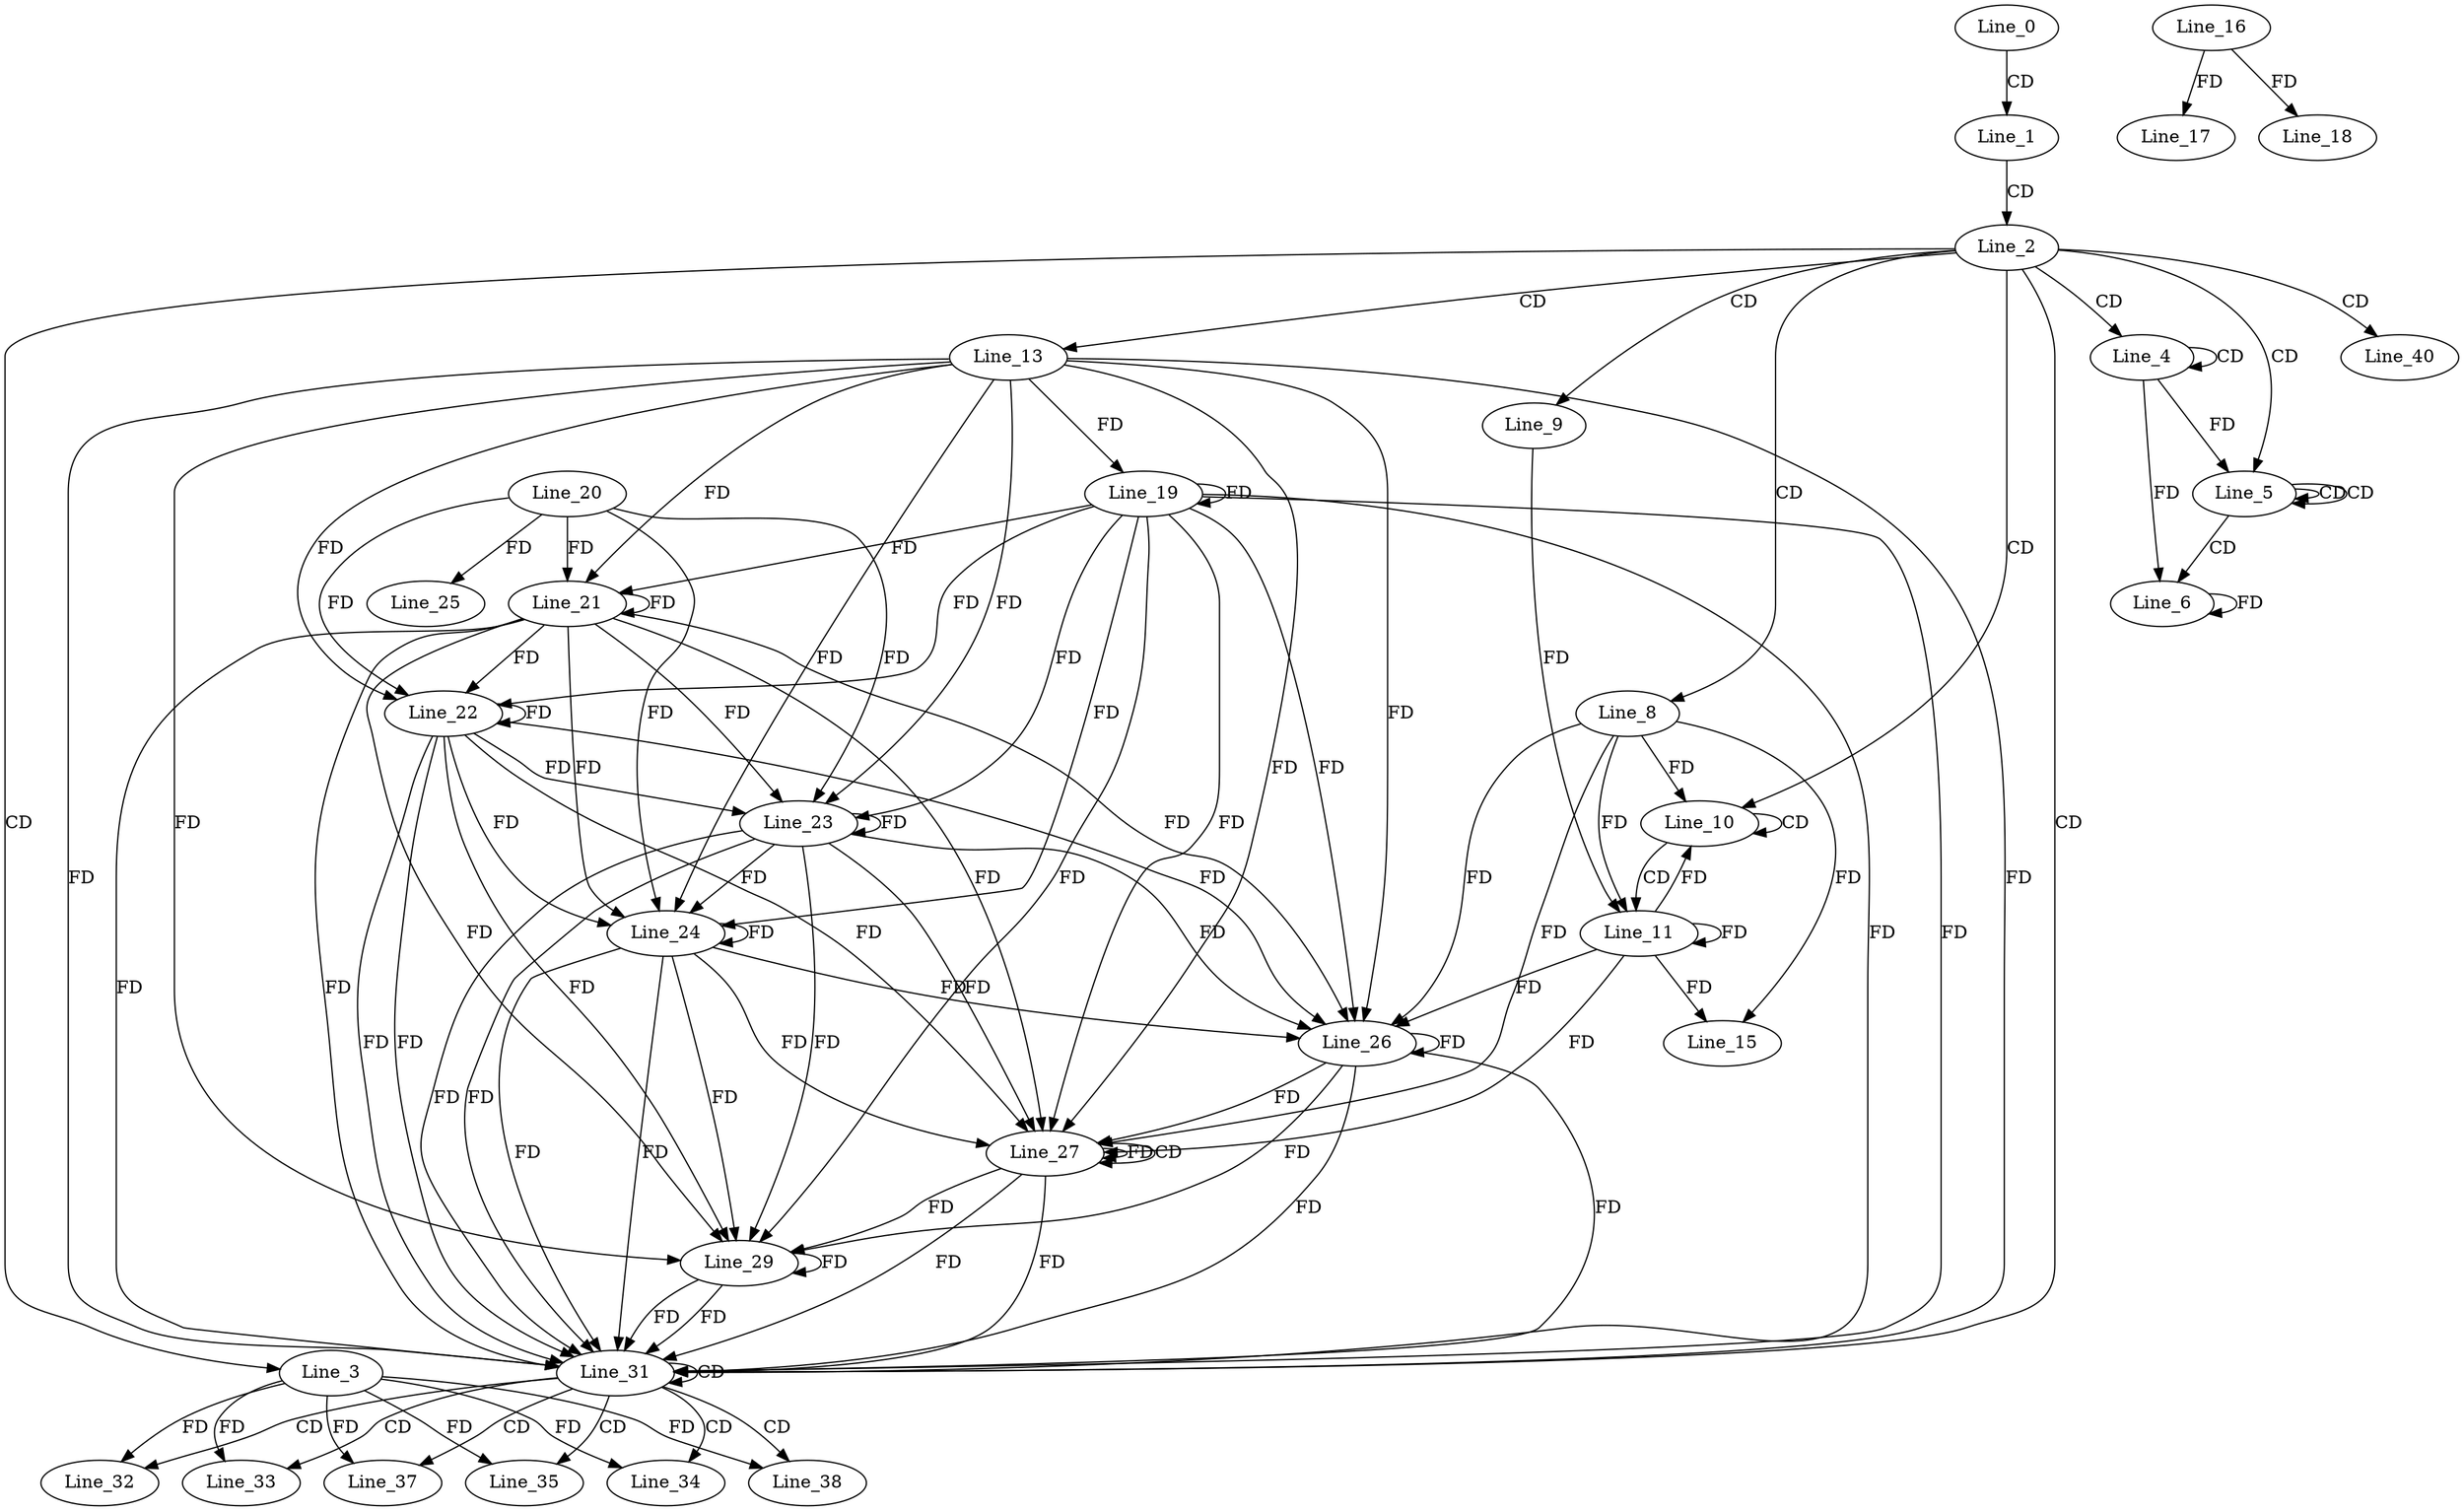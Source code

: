 digraph G {
  Line_0;
  Line_1;
  Line_2;
  Line_3;
  Line_4;
  Line_4;
  Line_5;
  Line_5;
  Line_5;
  Line_6;
  Line_8;
  Line_9;
  Line_10;
  Line_11;
  Line_11;
  Line_10;
  Line_13;
  Line_15;
  Line_16;
  Line_17;
  Line_18;
  Line_19;
  Line_21;
  Line_20;
  Line_21;
  Line_22;
  Line_22;
  Line_23;
  Line_23;
  Line_24;
  Line_24;
  Line_25;
  Line_26;
  Line_26;
  Line_27;
  Line_27;
  Line_27;
  Line_29;
  Line_31;
  Line_31;
  Line_32;
  Line_33;
  Line_34;
  Line_35;
  Line_37;
  Line_38;
  Line_40;
  Line_0 -> Line_1 [ label="CD" ];
  Line_1 -> Line_2 [ label="CD" ];
  Line_2 -> Line_3 [ label="CD" ];
  Line_2 -> Line_4 [ label="CD" ];
  Line_4 -> Line_4 [ label="CD" ];
  Line_2 -> Line_5 [ label="CD" ];
  Line_5 -> Line_5 [ label="CD" ];
  Line_5 -> Line_5 [ label="CD" ];
  Line_4 -> Line_5 [ label="FD" ];
  Line_5 -> Line_6 [ label="CD" ];
  Line_4 -> Line_6 [ label="FD" ];
  Line_6 -> Line_6 [ label="FD" ];
  Line_2 -> Line_8 [ label="CD" ];
  Line_2 -> Line_9 [ label="CD" ];
  Line_2 -> Line_10 [ label="CD" ];
  Line_10 -> Line_10 [ label="CD" ];
  Line_10 -> Line_11 [ label="CD" ];
  Line_11 -> Line_11 [ label="FD" ];
  Line_8 -> Line_11 [ label="FD" ];
  Line_9 -> Line_11 [ label="FD" ];
  Line_11 -> Line_10 [ label="FD" ];
  Line_8 -> Line_10 [ label="FD" ];
  Line_2 -> Line_13 [ label="CD" ];
  Line_11 -> Line_15 [ label="FD" ];
  Line_8 -> Line_15 [ label="FD" ];
  Line_16 -> Line_17 [ label="FD" ];
  Line_16 -> Line_18 [ label="FD" ];
  Line_13 -> Line_19 [ label="FD" ];
  Line_19 -> Line_19 [ label="FD" ];
  Line_13 -> Line_21 [ label="FD" ];
  Line_19 -> Line_21 [ label="FD" ];
  Line_21 -> Line_21 [ label="FD" ];
  Line_20 -> Line_21 [ label="FD" ];
  Line_13 -> Line_22 [ label="FD" ];
  Line_19 -> Line_22 [ label="FD" ];
  Line_21 -> Line_22 [ label="FD" ];
  Line_22 -> Line_22 [ label="FD" ];
  Line_20 -> Line_22 [ label="FD" ];
  Line_13 -> Line_23 [ label="FD" ];
  Line_19 -> Line_23 [ label="FD" ];
  Line_21 -> Line_23 [ label="FD" ];
  Line_22 -> Line_23 [ label="FD" ];
  Line_23 -> Line_23 [ label="FD" ];
  Line_20 -> Line_23 [ label="FD" ];
  Line_13 -> Line_24 [ label="FD" ];
  Line_19 -> Line_24 [ label="FD" ];
  Line_21 -> Line_24 [ label="FD" ];
  Line_22 -> Line_24 [ label="FD" ];
  Line_23 -> Line_24 [ label="FD" ];
  Line_24 -> Line_24 [ label="FD" ];
  Line_20 -> Line_24 [ label="FD" ];
  Line_20 -> Line_25 [ label="FD" ];
  Line_13 -> Line_26 [ label="FD" ];
  Line_19 -> Line_26 [ label="FD" ];
  Line_21 -> Line_26 [ label="FD" ];
  Line_22 -> Line_26 [ label="FD" ];
  Line_23 -> Line_26 [ label="FD" ];
  Line_24 -> Line_26 [ label="FD" ];
  Line_26 -> Line_26 [ label="FD" ];
  Line_11 -> Line_26 [ label="FD" ];
  Line_8 -> Line_26 [ label="FD" ];
  Line_13 -> Line_27 [ label="FD" ];
  Line_19 -> Line_27 [ label="FD" ];
  Line_21 -> Line_27 [ label="FD" ];
  Line_22 -> Line_27 [ label="FD" ];
  Line_23 -> Line_27 [ label="FD" ];
  Line_24 -> Line_27 [ label="FD" ];
  Line_26 -> Line_27 [ label="FD" ];
  Line_27 -> Line_27 [ label="FD" ];
  Line_27 -> Line_27 [ label="CD" ];
  Line_11 -> Line_27 [ label="FD" ];
  Line_8 -> Line_27 [ label="FD" ];
  Line_13 -> Line_29 [ label="FD" ];
  Line_19 -> Line_29 [ label="FD" ];
  Line_21 -> Line_29 [ label="FD" ];
  Line_22 -> Line_29 [ label="FD" ];
  Line_23 -> Line_29 [ label="FD" ];
  Line_24 -> Line_29 [ label="FD" ];
  Line_26 -> Line_29 [ label="FD" ];
  Line_27 -> Line_29 [ label="FD" ];
  Line_29 -> Line_29 [ label="FD" ];
  Line_2 -> Line_31 [ label="CD" ];
  Line_13 -> Line_31 [ label="FD" ];
  Line_19 -> Line_31 [ label="FD" ];
  Line_21 -> Line_31 [ label="FD" ];
  Line_22 -> Line_31 [ label="FD" ];
  Line_23 -> Line_31 [ label="FD" ];
  Line_24 -> Line_31 [ label="FD" ];
  Line_26 -> Line_31 [ label="FD" ];
  Line_27 -> Line_31 [ label="FD" ];
  Line_29 -> Line_31 [ label="FD" ];
  Line_31 -> Line_31 [ label="CD" ];
  Line_13 -> Line_31 [ label="FD" ];
  Line_19 -> Line_31 [ label="FD" ];
  Line_21 -> Line_31 [ label="FD" ];
  Line_22 -> Line_31 [ label="FD" ];
  Line_23 -> Line_31 [ label="FD" ];
  Line_24 -> Line_31 [ label="FD" ];
  Line_26 -> Line_31 [ label="FD" ];
  Line_27 -> Line_31 [ label="FD" ];
  Line_29 -> Line_31 [ label="FD" ];
  Line_31 -> Line_32 [ label="CD" ];
  Line_3 -> Line_32 [ label="FD" ];
  Line_31 -> Line_33 [ label="CD" ];
  Line_3 -> Line_33 [ label="FD" ];
  Line_31 -> Line_34 [ label="CD" ];
  Line_3 -> Line_34 [ label="FD" ];
  Line_31 -> Line_35 [ label="CD" ];
  Line_3 -> Line_35 [ label="FD" ];
  Line_31 -> Line_37 [ label="CD" ];
  Line_3 -> Line_37 [ label="FD" ];
  Line_31 -> Line_38 [ label="CD" ];
  Line_3 -> Line_38 [ label="FD" ];
  Line_2 -> Line_40 [ label="CD" ];
}
